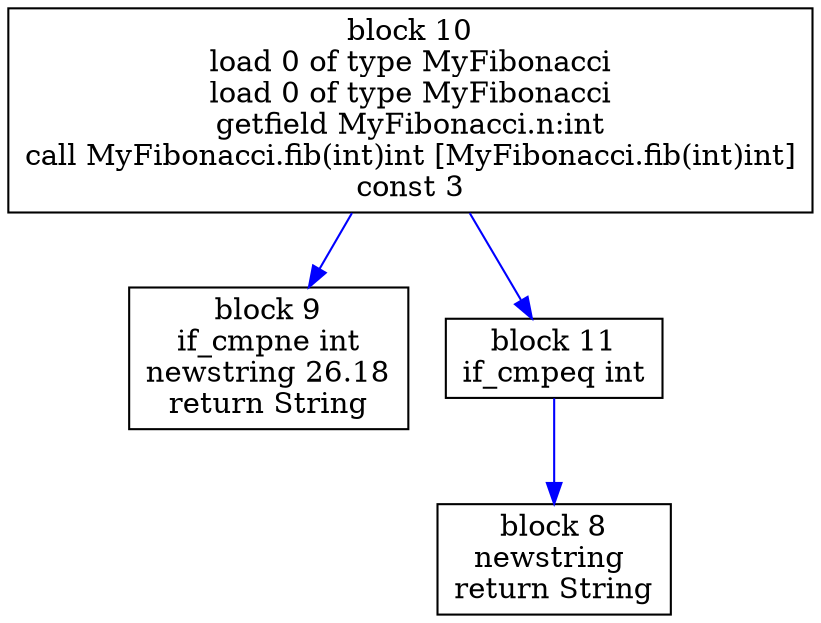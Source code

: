 digraph "MyFibonacci.primoTest(MyFibonacci)void" {
size = "11,7.5";
codeblock_10 [ shape = box, label = "block 10\nload 0 of type MyFibonacci\nload 0 of type MyFibonacci\ngetfield MyFibonacci.n:int\ncall MyFibonacci.fib(int)int [MyFibonacci.fib(int)int]\nconst 3"];
codeblock_9 [ shape = box, label = "block 9\nif_cmpne int\nnewstring 26.18\nreturn String"];
codeblock_10->codeblock_9 [color = blue label = "" fontsize = 8]
codeblock_11 [ shape = box, label = "block 11\nif_cmpeq int"];
codeblock_8 [ shape = box, label = "block 8\nnewstring \nreturn String"];
codeblock_11->codeblock_8 [color = blue label = "" fontsize = 8]
codeblock_10->codeblock_11 [color = blue label = "" fontsize = 8]
}